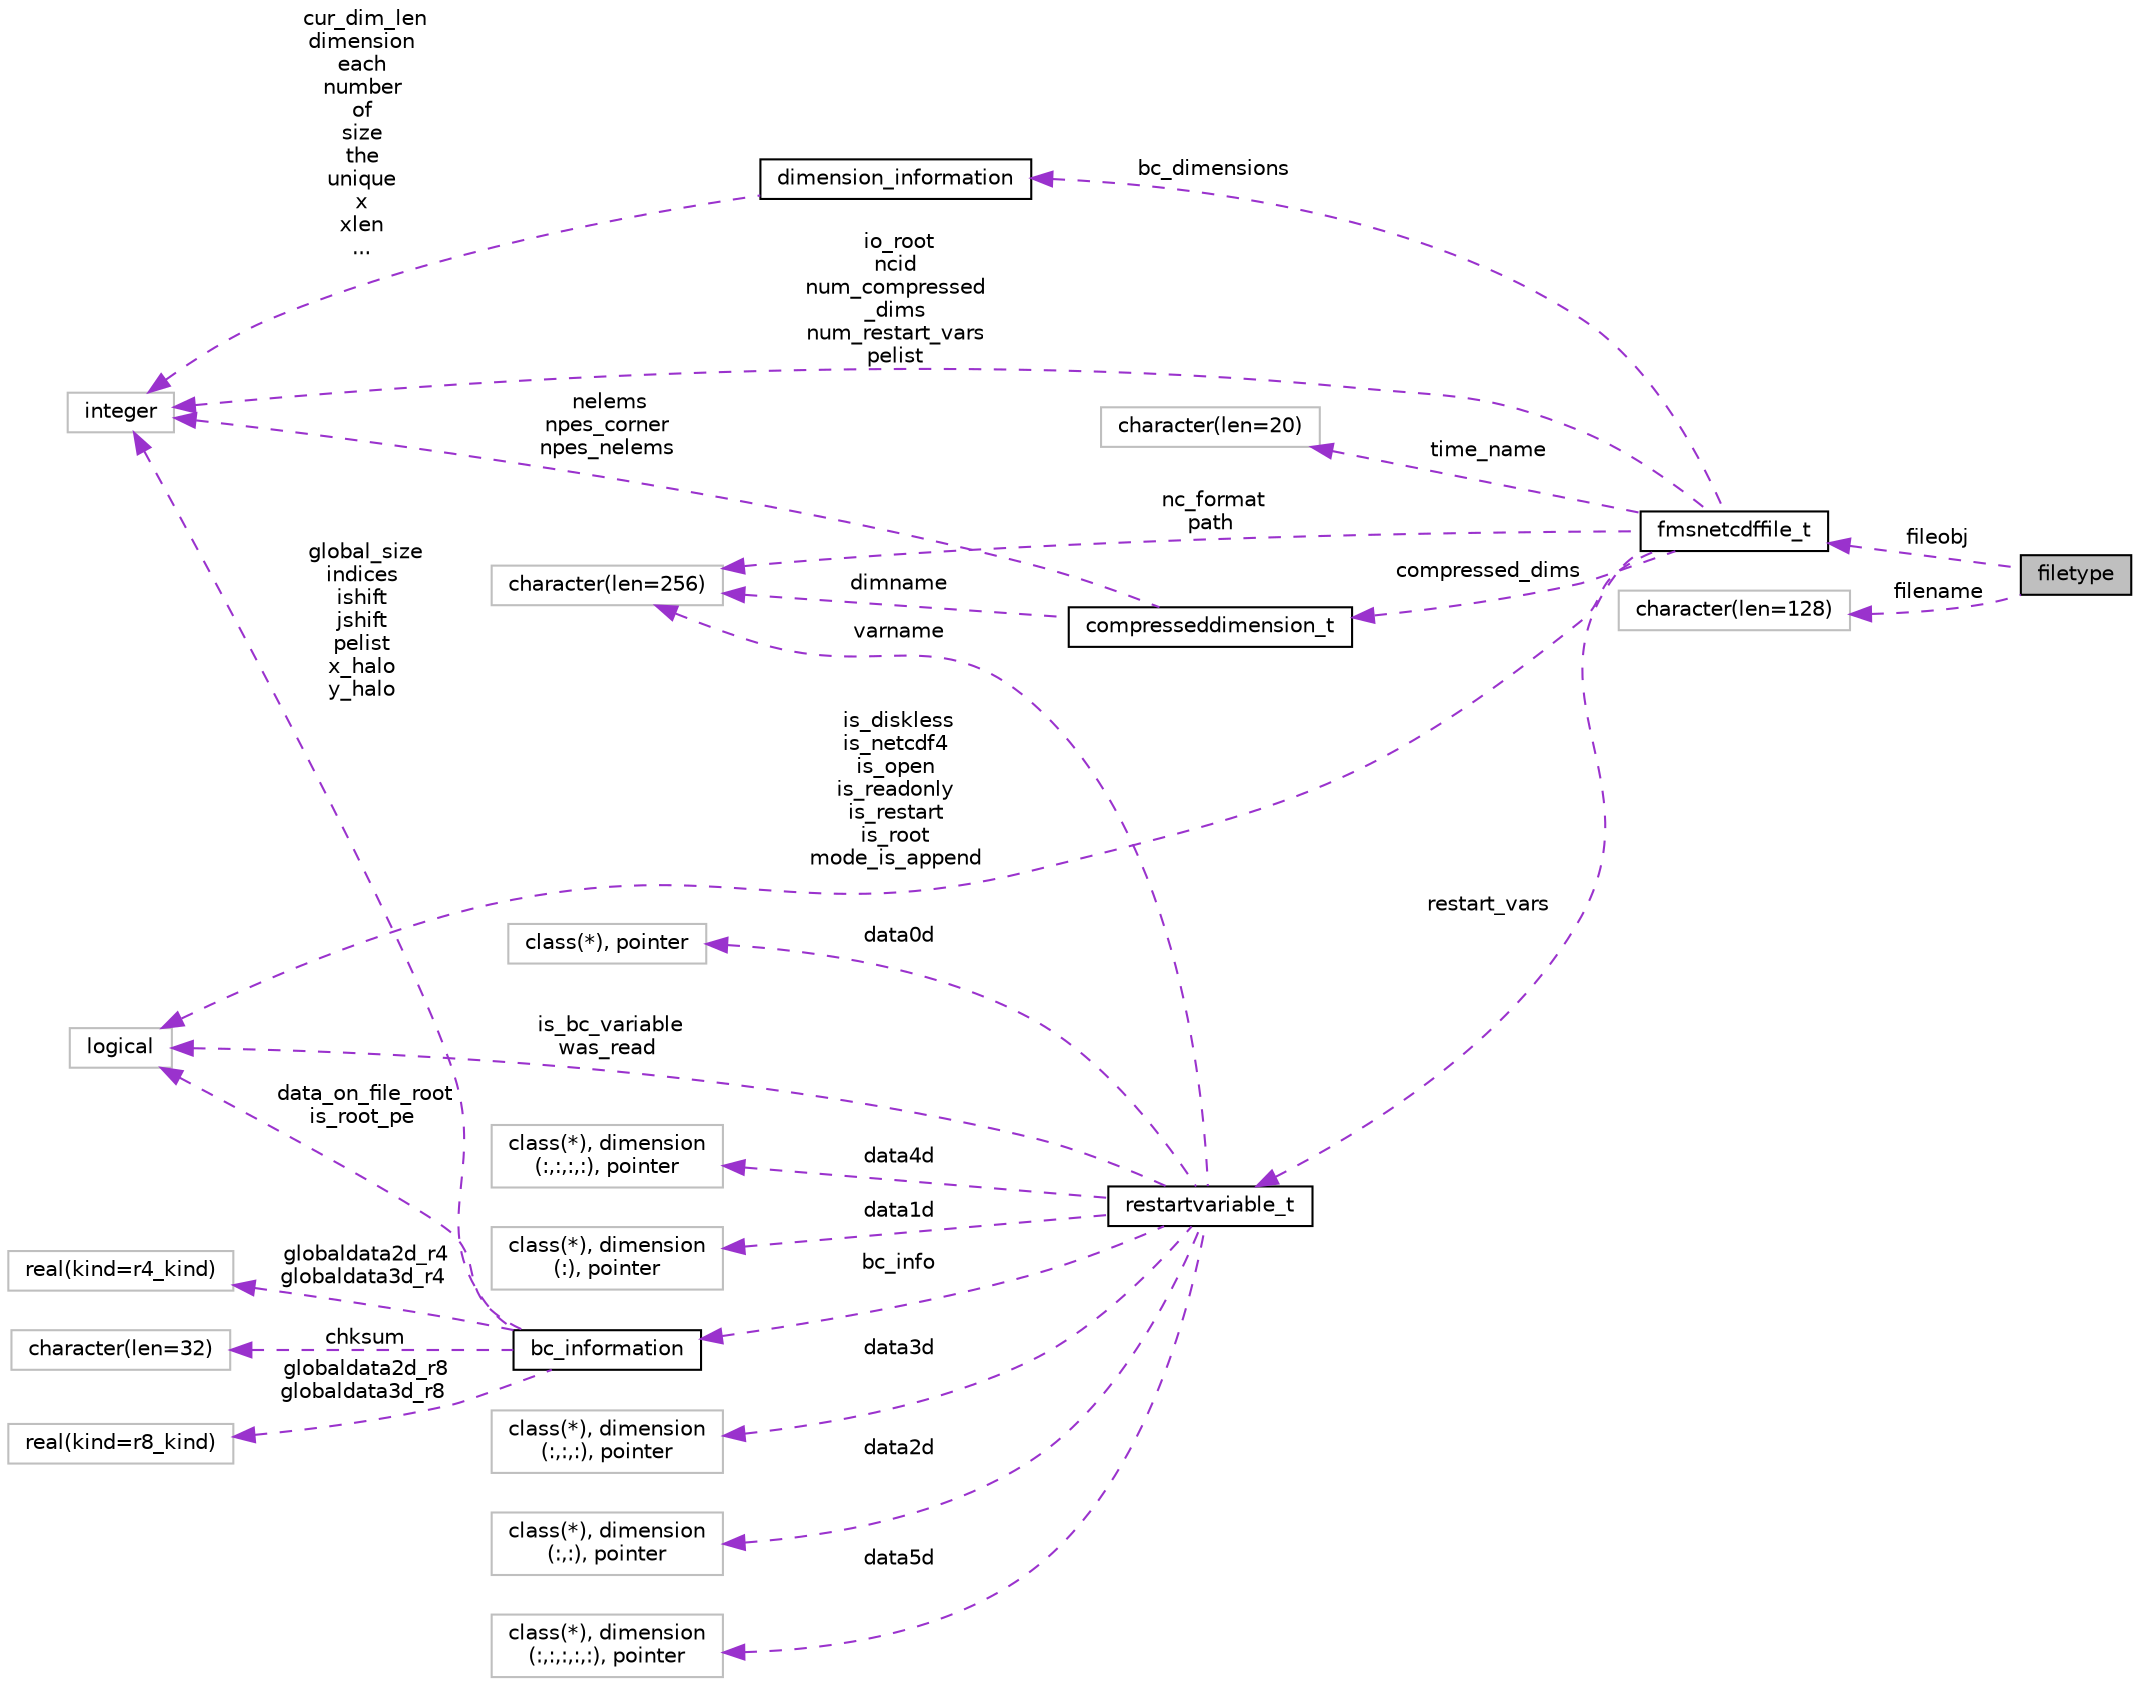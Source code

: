 digraph "filetype"
{
 // INTERACTIVE_SVG=YES
 // LATEX_PDF_SIZE
  edge [fontname="Helvetica",fontsize="10",labelfontname="Helvetica",labelfontsize="10"];
  node [fontname="Helvetica",fontsize="10",shape=record];
  rankdir="LR";
  Node1 [label="filetype",height=0.2,width=0.4,color="black", fillcolor="grey75", style="filled", fontcolor="black",tooltip="Holds filename and file object."];
  Node2 -> Node1 [dir="back",color="darkorchid3",fontsize="10",style="dashed",label=" fileobj" ,fontname="Helvetica"];
  Node2 [label="fmsnetcdffile_t",height=0.2,width=0.4,color="black", fillcolor="white", style="filled",URL="$group__netcdf__io__mod.html#structnetcdf__io__mod_1_1fmsnetcdffile__t",tooltip="Netcdf file type."];
  Node3 -> Node2 [dir="back",color="darkorchid3",fontsize="10",style="dashed",label=" is_diskless\nis_netcdf4\nis_open\nis_readonly\nis_restart\nis_root\nmode_is_append" ,fontname="Helvetica"];
  Node3 [label="logical",height=0.2,width=0.4,color="grey75", fillcolor="white", style="filled",tooltip=" "];
  Node4 -> Node2 [dir="back",color="darkorchid3",fontsize="10",style="dashed",label=" nc_format\npath" ,fontname="Helvetica"];
  Node4 [label="character(len=256)",height=0.2,width=0.4,color="grey75", fillcolor="white", style="filled",tooltip=" "];
  Node5 -> Node2 [dir="back",color="darkorchid3",fontsize="10",style="dashed",label=" time_name" ,fontname="Helvetica"];
  Node5 [label="character(len=20)",height=0.2,width=0.4,color="grey75", fillcolor="white", style="filled",tooltip=" "];
  Node6 -> Node2 [dir="back",color="darkorchid3",fontsize="10",style="dashed",label=" compressed_dims" ,fontname="Helvetica"];
  Node6 [label="compresseddimension_t",height=0.2,width=0.4,color="black", fillcolor="white", style="filled",URL="$group__netcdf__io__mod.html#structnetcdf__io__mod_1_1compresseddimension__t",tooltip="Compressed dimension."];
  Node4 -> Node6 [dir="back",color="darkorchid3",fontsize="10",style="dashed",label=" dimname" ,fontname="Helvetica"];
  Node7 -> Node6 [dir="back",color="darkorchid3",fontsize="10",style="dashed",label=" nelems\nnpes_corner\nnpes_nelems" ,fontname="Helvetica"];
  Node7 [label="integer",height=0.2,width=0.4,color="grey75", fillcolor="white", style="filled",tooltip=" "];
  Node8 -> Node2 [dir="back",color="darkorchid3",fontsize="10",style="dashed",label=" bc_dimensions" ,fontname="Helvetica"];
  Node8 [label="dimension_information",height=0.2,width=0.4,color="black", fillcolor="white", style="filled",URL="$group__netcdf__io__mod.html#structnetcdf__io__mod_1_1dimension__information",tooltip="information about the current dimensions for regional restart variables"];
  Node7 -> Node8 [dir="back",color="darkorchid3",fontsize="10",style="dashed",label=" cur_dim_len\ndimension\neach\nnumber\nof\nsize\nthe\nunique\nx\nxlen\n..." ,fontname="Helvetica"];
  Node9 -> Node2 [dir="back",color="darkorchid3",fontsize="10",style="dashed",label=" restart_vars" ,fontname="Helvetica"];
  Node9 [label="restartvariable_t",height=0.2,width=0.4,color="black", fillcolor="white", style="filled",URL="$group__netcdf__io__mod.html#structnetcdf__io__mod_1_1restartvariable__t",tooltip="Restart variable."];
  Node3 -> Node9 [dir="back",color="darkorchid3",fontsize="10",style="dashed",label=" is_bc_variable\nwas_read" ,fontname="Helvetica"];
  Node10 -> Node9 [dir="back",color="darkorchid3",fontsize="10",style="dashed",label=" data3d" ,fontname="Helvetica"];
  Node10 [label="class(*), dimension\l(:,:,:), pointer",height=0.2,width=0.4,color="grey75", fillcolor="white", style="filled",tooltip=" "];
  Node11 -> Node9 [dir="back",color="darkorchid3",fontsize="10",style="dashed",label=" data2d" ,fontname="Helvetica"];
  Node11 [label="class(*), dimension\l(:,:), pointer",height=0.2,width=0.4,color="grey75", fillcolor="white", style="filled",tooltip=" "];
  Node12 -> Node9 [dir="back",color="darkorchid3",fontsize="10",style="dashed",label=" data5d" ,fontname="Helvetica"];
  Node12 [label="class(*), dimension\l(:,:,:,:,:), pointer",height=0.2,width=0.4,color="grey75", fillcolor="white", style="filled",tooltip=" "];
  Node13 -> Node9 [dir="back",color="darkorchid3",fontsize="10",style="dashed",label=" data0d" ,fontname="Helvetica"];
  Node13 [label="class(*), pointer",height=0.2,width=0.4,color="grey75", fillcolor="white", style="filled",tooltip=" "];
  Node4 -> Node9 [dir="back",color="darkorchid3",fontsize="10",style="dashed",label=" varname" ,fontname="Helvetica"];
  Node14 -> Node9 [dir="back",color="darkorchid3",fontsize="10",style="dashed",label=" data4d" ,fontname="Helvetica"];
  Node14 [label="class(*), dimension\l(:,:,:,:), pointer",height=0.2,width=0.4,color="grey75", fillcolor="white", style="filled",tooltip=" "];
  Node15 -> Node9 [dir="back",color="darkorchid3",fontsize="10",style="dashed",label=" data1d" ,fontname="Helvetica"];
  Node15 [label="class(*), dimension\l(:), pointer",height=0.2,width=0.4,color="grey75", fillcolor="white", style="filled",tooltip=" "];
  Node16 -> Node9 [dir="back",color="darkorchid3",fontsize="10",style="dashed",label=" bc_info" ,fontname="Helvetica"];
  Node16 [label="bc_information",height=0.2,width=0.4,color="black", fillcolor="white", style="filled",URL="$group__netcdf__io__mod.html#structnetcdf__io__mod_1_1bc__information",tooltip="information needed fr regional restart variables"];
  Node3 -> Node16 [dir="back",color="darkorchid3",fontsize="10",style="dashed",label=" data_on_file_root\nis_root_pe" ,fontname="Helvetica"];
  Node17 -> Node16 [dir="back",color="darkorchid3",fontsize="10",style="dashed",label=" globaldata2d_r8\nglobaldata3d_r8" ,fontname="Helvetica"];
  Node17 [label="real(kind=r8_kind)",height=0.2,width=0.4,color="grey75", fillcolor="white", style="filled",tooltip=" "];
  Node18 -> Node16 [dir="back",color="darkorchid3",fontsize="10",style="dashed",label=" globaldata2d_r4\nglobaldata3d_r4" ,fontname="Helvetica"];
  Node18 [label="real(kind=r4_kind)",height=0.2,width=0.4,color="grey75", fillcolor="white", style="filled",tooltip=" "];
  Node19 -> Node16 [dir="back",color="darkorchid3",fontsize="10",style="dashed",label=" chksum" ,fontname="Helvetica"];
  Node19 [label="character(len=32)",height=0.2,width=0.4,color="grey75", fillcolor="white", style="filled",tooltip=" "];
  Node7 -> Node16 [dir="back",color="darkorchid3",fontsize="10",style="dashed",label=" global_size\nindices\nishift\njshift\npelist\nx_halo\ny_halo" ,fontname="Helvetica"];
  Node7 -> Node2 [dir="back",color="darkorchid3",fontsize="10",style="dashed",label=" io_root\nncid\nnum_compressed\l_dims\nnum_restart_vars\npelist" ,fontname="Helvetica"];
  Node20 -> Node1 [dir="back",color="darkorchid3",fontsize="10",style="dashed",label=" filename" ,fontname="Helvetica"];
  Node20 [label="character(len=128)",height=0.2,width=0.4,color="grey75", fillcolor="white", style="filled",tooltip=" "];
}
